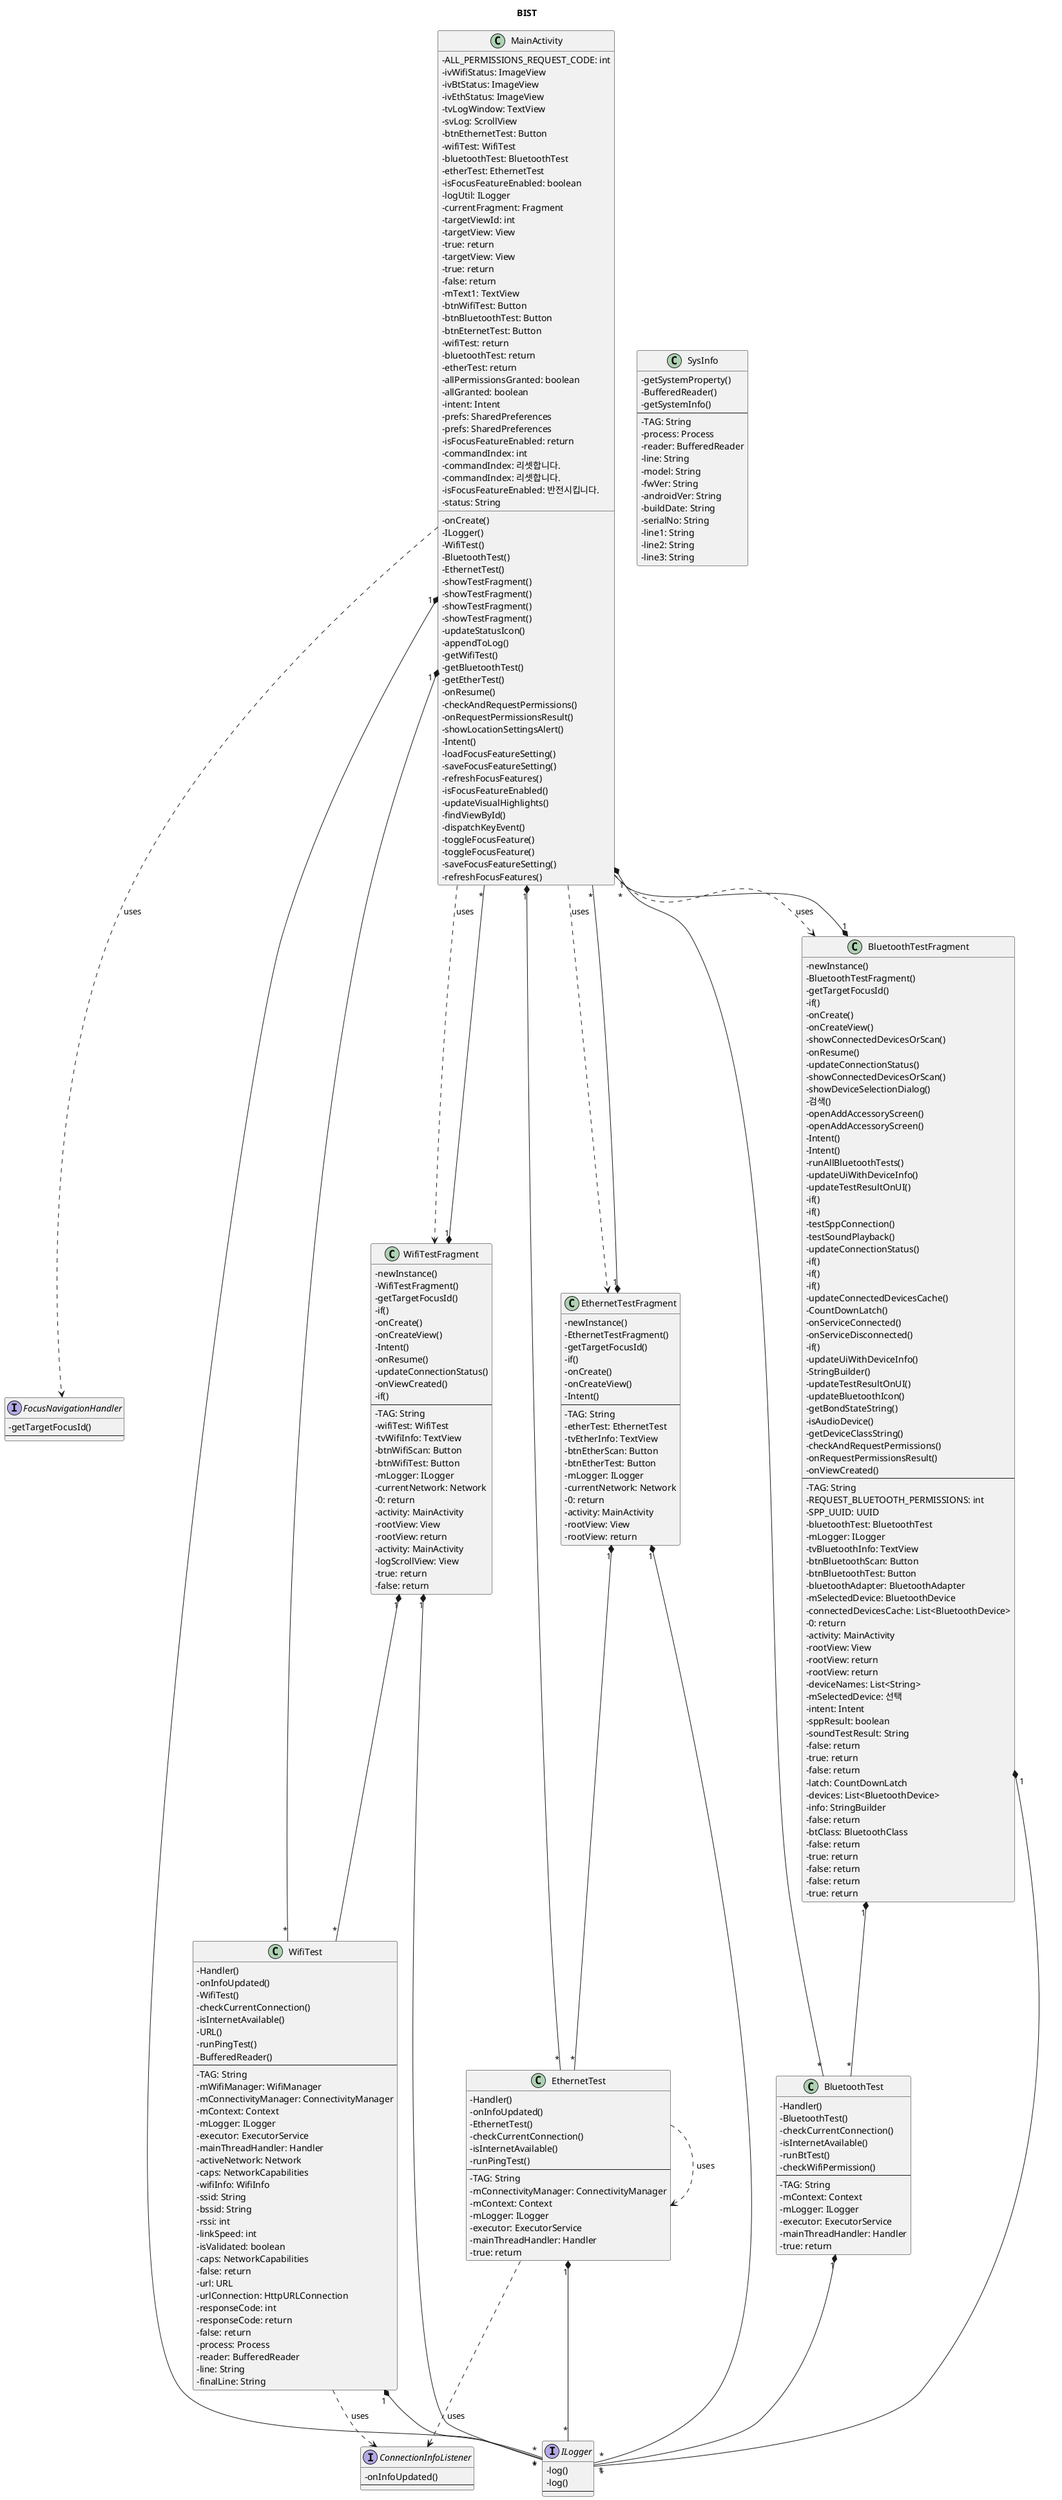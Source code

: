 @startuml

title BIST

skinparam classAttributeIconSize 0

class "MainActivity" {
  - onCreate()
  - ILogger()
  - WifiTest()
  - BluetoothTest()
  - EthernetTest()
  - showTestFragment()
  - showTestFragment()
  - showTestFragment()
  - showTestFragment()
  - updateStatusIcon()
  - appendToLog()
  - getWifiTest()
  - getBluetoothTest()
  - getEtherTest()
  - onResume()
  - checkAndRequestPermissions()
  - onRequestPermissionsResult()
  - showLocationSettingsAlert()
  - Intent()
  - loadFocusFeatureSetting()
  - saveFocusFeatureSetting()
  - refreshFocusFeatures()
  - isFocusFeatureEnabled()
  - updateVisualHighlights()
  - findViewById()
  - dispatchKeyEvent()
  - toggleFocusFeature()
  - toggleFocusFeature()
  - saveFocusFeatureSetting()
  - refreshFocusFeatures()
  - ALL_PERMISSIONS_REQUEST_CODE: int
  - ivWifiStatus: ImageView
  - ivBtStatus: ImageView
  - ivEthStatus: ImageView
  - tvLogWindow: TextView
  - svLog: ScrollView
  - btnEthernetTest: Button
  - wifiTest: WifiTest
  - bluetoothTest: BluetoothTest
  - etherTest: EthernetTest
  - isFocusFeatureEnabled: boolean
  - logUtil: ILogger
  - currentFragment: Fragment
  - targetViewId: int
  - targetView: View
  - true: return
  - targetView: View
  - true: return
  - false: return
  - mText1: TextView
  - btnWifiTest: Button
  - btnBluetoothTest: Button
  - btnEternetTest: Button
  - wifiTest: return
  - bluetoothTest: return
  - etherTest: return
  - allPermissionsGranted: boolean
  - allGranted: boolean
  - intent: Intent
  - prefs: SharedPreferences
  - prefs: SharedPreferences
  - isFocusFeatureEnabled: return
  - commandIndex: int
  - commandIndex: 리셋합니다.
  - commandIndex: 리셋합니다.
  - isFocusFeatureEnabled: 반전시킵니다.
  - status: String
}

interface "FocusNavigationHandler" {
  - getTargetFocusId()
--
}

interface "ILogger" {
  - log()
  - log()
--
}

class "SysInfo" {
  - getSystemProperty()
  - BufferedReader()
  - getSystemInfo()
--
  - TAG: String
  - process: Process
  - reader: BufferedReader
  - line: String
  - model: String
  - fwVer: String
  - androidVer: String
  - buildDate: String
  - serialNo: String
  - line1: String
  - line2: String
  - line3: String
}

class "WifiTest" {
  - Handler()
  - onInfoUpdated()
  - WifiTest()
  - checkCurrentConnection()
  - isInternetAvailable()
  - URL()
  - runPingTest()
  - BufferedReader()
--
  - TAG: String
  - mWifiManager: WifiManager
  - mConnectivityManager: ConnectivityManager
  - mContext: Context
  - mLogger: ILogger
  - executor: ExecutorService
  - mainThreadHandler: Handler
  - activeNetwork: Network
  - caps: NetworkCapabilities
  - wifiInfo: WifiInfo
  - ssid: String
  - bssid: String
  - rssi: int
  - linkSpeed: int
  - isValidated: boolean
  - caps: NetworkCapabilities
  - false: return
  - url: URL
  - urlConnection: HttpURLConnection
  - responseCode: int
  - responseCode: return
  - false: return
  - process: Process
  - reader: BufferedReader
  - line: String
  - finalLine: String
}

interface "ConnectionInfoListener" {
  - onInfoUpdated()
--
}

class "WifiTestFragment" {
  - newInstance()
  - WifiTestFragment()
  - getTargetFocusId()
  - if()
  - onCreate()
  - onCreateView()
  - Intent()
  - onResume()
  - updateConnectionStatus()
  - onViewCreated()
  - if()
--
  - TAG: String
  - wifiTest: WifiTest
  - tvWifiInfo: TextView
  - btnWifiScan: Button
  - btnWifiTest: Button
  - mLogger: ILogger
  - currentNetwork: Network
  - 0: return
  - activity: MainActivity
  - rootView: View
  - rootView: return
  - activity: MainActivity
  - logScrollView: View
  - true: return
  - false: return
}

class "EthernetTest" {
  - Handler()
  - onInfoUpdated()
  - EthernetTest()
  - checkCurrentConnection()
  - isInternetAvailable()
  - runPingTest()
--
  - TAG: String
  - mConnectivityManager: ConnectivityManager
  - mContext: Context
  - mLogger: ILogger
  - executor: ExecutorService
  - mainThreadHandler: Handler
  - true: return
}

class "EthernetTestFragment" {
  - newInstance()
  - EthernetTestFragment()
  - getTargetFocusId()
  - if()
  - onCreate()
  - onCreateView()
  - Intent()
--
  - TAG: String
  - etherTest: EthernetTest
  - tvEtherInfo: TextView
  - btnEtherScan: Button
  - btnEtherTest: Button
  - mLogger: ILogger
  - currentNetwork: Network
  - 0: return
  - activity: MainActivity
  - rootView: View
  - rootView: return
}

class "BluetoothTest" {
  - Handler()
  - BluetoothTest()
  - checkCurrentConnection()
  - isInternetAvailable()
  - runBtTest()
  - checkWifiPermission()
--
  - TAG: String
  - mContext: Context
  - mLogger: ILogger
  - executor: ExecutorService
  - mainThreadHandler: Handler
  - true: return
}

class "BluetoothTestFragment" {
  - newInstance()
  - BluetoothTestFragment()
  - getTargetFocusId()
  - if()
  - onCreate()
  - onCreateView()
  - showConnectedDevicesOrScan()
  - onResume()
  - updateConnectionStatus()
  - showConnectedDevicesOrScan()
  - showDeviceSelectionDialog()
  - 검색()
  - openAddAccessoryScreen()
  - openAddAccessoryScreen()
  - Intent()
  - Intent()
  - runAllBluetoothTests()
  - updateUiWithDeviceInfo()
  - updateTestResultOnUI()
  - if()
  - if()
  - testSppConnection()
  - testSoundPlayback()
  - updateConnectionStatus()
  - if()
  - if()
  - if()
  - updateConnectedDevicesCache()
  - CountDownLatch()
  - onServiceConnected()
  - onServiceDisconnected()
  - if()
  - updateUiWithDeviceInfo()
  - StringBuilder()
  - updateTestResultOnUI()
  - updateBluetoothIcon()
  - getBondStateString()
  - isAudioDevice()
  - getDeviceClassString()
  - checkAndRequestPermissions()
  - onRequestPermissionsResult()
  - onViewCreated()
--
  - TAG: String
  - REQUEST_BLUETOOTH_PERMISSIONS: int
  - SPP_UUID: UUID
  - bluetoothTest: BluetoothTest
  - mLogger: ILogger
  - tvBluetoothInfo: TextView
  - btnBluetoothScan: Button
  - btnBluetoothTest: Button
  - bluetoothAdapter: BluetoothAdapter
  - mSelectedDevice: BluetoothDevice
  - connectedDevicesCache: List<BluetoothDevice>
  - 0: return
  - activity: MainActivity
  - rootView: View
  - rootView: return
  - rootView: return
  - deviceNames: List<String>
  - mSelectedDevice: 선택
  - intent: Intent
  - sppResult: boolean
  - soundTestResult: String
  - false: return
  - true: return
  - false: return
  - latch: CountDownLatch
  - devices: List<BluetoothDevice>
  - info: StringBuilder
  - false: return
  - btClass: BluetoothClass
  - false: return
  - true: return
  - false: return
  - false: return
  - true: return
}

' --- 관계 정의 ---

MainActivity "1" *-- "*" WifiTest
MainActivity "1" *-- "*" BluetoothTest
MainActivity "1" *-- "*" EthernetTest
MainActivity "1" *-- "*" ILogger
MainActivity ..> FocusNavigationHandler : uses
MainActivity ..> WifiTestFragment : uses
MainActivity ..> BluetoothTestFragment : uses
MainActivity ..> EthernetTestFragment : uses
WifiTest "1" *-- "*" ILogger
WifiTest ..> ConnectionInfoListener : uses
WifiTestFragment "1" *-- "*" WifiTest
WifiTestFragment "1" *-- "*" ILogger
WifiTestFragment "1" *-- "*" MainActivity
EthernetTest "1" *-- "*" ILogger
EthernetTest ..> EthernetTest : uses
EthernetTest ..> ConnectionInfoListener : uses
EthernetTestFragment "1" *-- "*" EthernetTest
EthernetTestFragment "1" *-- "*" ILogger
EthernetTestFragment "1" *-- "*" MainActivity
BluetoothTest "1" *-- "*" ILogger
BluetoothTestFragment "1" *-- "*" BluetoothTest
BluetoothTestFragment "1" *-- "*" ILogger
BluetoothTestFragment "1" *-- "*" MainActivity

@enduml
